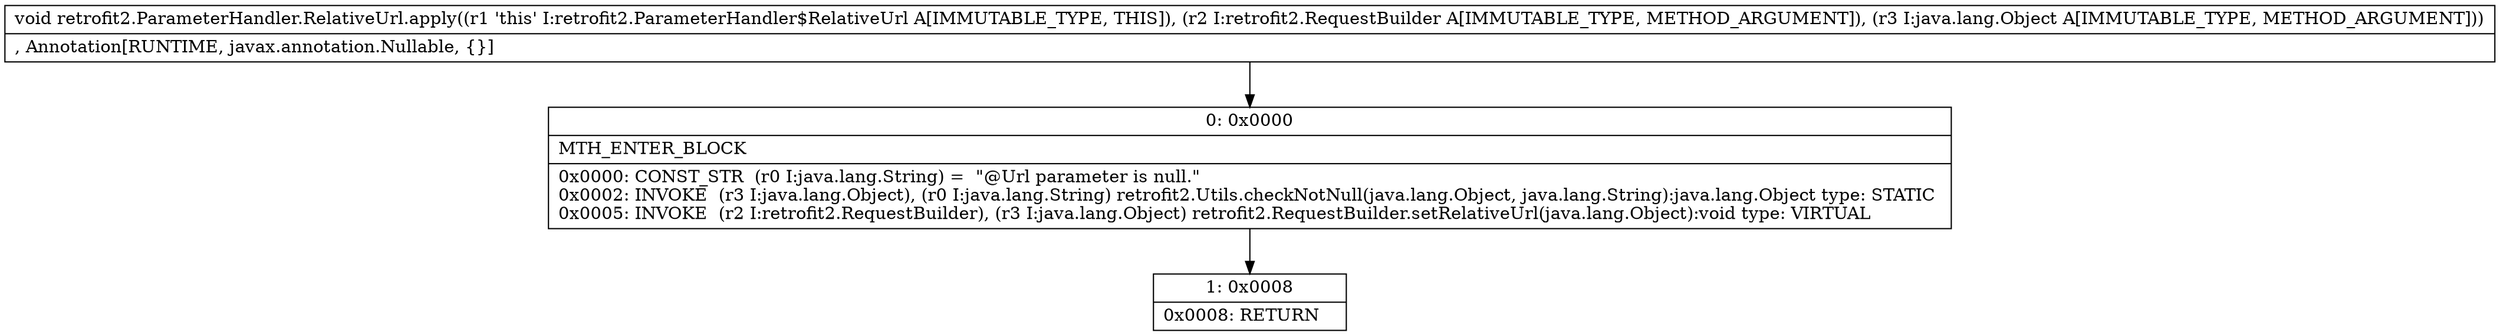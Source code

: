 digraph "CFG forretrofit2.ParameterHandler.RelativeUrl.apply(Lretrofit2\/RequestBuilder;Ljava\/lang\/Object;)V" {
Node_0 [shape=record,label="{0\:\ 0x0000|MTH_ENTER_BLOCK\l|0x0000: CONST_STR  (r0 I:java.lang.String) =  \"@Url parameter is null.\" \l0x0002: INVOKE  (r3 I:java.lang.Object), (r0 I:java.lang.String) retrofit2.Utils.checkNotNull(java.lang.Object, java.lang.String):java.lang.Object type: STATIC \l0x0005: INVOKE  (r2 I:retrofit2.RequestBuilder), (r3 I:java.lang.Object) retrofit2.RequestBuilder.setRelativeUrl(java.lang.Object):void type: VIRTUAL \l}"];
Node_1 [shape=record,label="{1\:\ 0x0008|0x0008: RETURN   \l}"];
MethodNode[shape=record,label="{void retrofit2.ParameterHandler.RelativeUrl.apply((r1 'this' I:retrofit2.ParameterHandler$RelativeUrl A[IMMUTABLE_TYPE, THIS]), (r2 I:retrofit2.RequestBuilder A[IMMUTABLE_TYPE, METHOD_ARGUMENT]), (r3 I:java.lang.Object A[IMMUTABLE_TYPE, METHOD_ARGUMENT]))  | , Annotation[RUNTIME, javax.annotation.Nullable, \{\}]\l}"];
MethodNode -> Node_0;
Node_0 -> Node_1;
}

